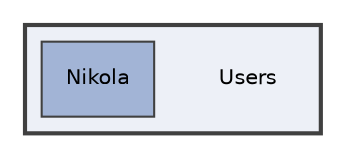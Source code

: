 digraph "C:/Users"
{
 // LATEX_PDF_SIZE
  edge [fontname="Helvetica",fontsize="10",labelfontname="Helvetica",labelfontsize="10"];
  node [fontname="Helvetica",fontsize="10",shape=record];
  compound=true
  subgraph clusterdir_d522931ffa1371640980b621734a4381 {
    graph [ bgcolor="#edf0f7", pencolor="grey25", style="filled,bold,", label="", fontname="Helvetica", fontsize="10", URL="dir_d522931ffa1371640980b621734a4381.html"]
    dir_d522931ffa1371640980b621734a4381 [shape=plaintext, label="Users"];
  dir_cc66352351b353f9b9c197b5295d4285 [shape=box, label="Nikola", style="filled,", fillcolor="#a2b4d6", color="grey25", URL="dir_cc66352351b353f9b9c197b5295d4285.html"];
  }
}
